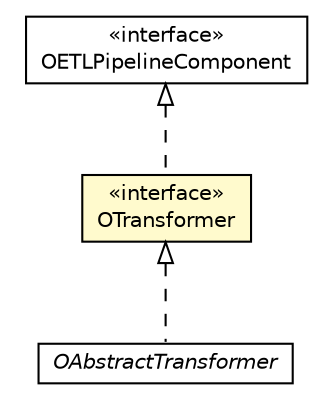 #!/usr/local/bin/dot
#
# Class diagram 
# Generated by UMLGraph version R5_6-24-gf6e263 (http://www.umlgraph.org/)
#

digraph G {
	edge [fontname="Helvetica",fontsize=10,labelfontname="Helvetica",labelfontsize=10];
	node [fontname="Helvetica",fontsize=10,shape=plaintext];
	nodesep=0.25;
	ranksep=0.5;
	// com.orientechnologies.orient.etl.OETLPipelineComponent
	c4239039 [label=<<table title="com.orientechnologies.orient.etl.OETLPipelineComponent" border="0" cellborder="1" cellspacing="0" cellpadding="2" port="p" href="../OETLPipelineComponent.html">
		<tr><td><table border="0" cellspacing="0" cellpadding="1">
<tr><td align="center" balign="center"> &#171;interface&#187; </td></tr>
<tr><td align="center" balign="center"> OETLPipelineComponent </td></tr>
		</table></td></tr>
		</table>>, URL="../OETLPipelineComponent.html", fontname="Helvetica", fontcolor="black", fontsize=10.0];
	// com.orientechnologies.orient.etl.transformer.OAbstractTransformer
	c4239093 [label=<<table title="com.orientechnologies.orient.etl.transformer.OAbstractTransformer" border="0" cellborder="1" cellspacing="0" cellpadding="2" port="p" href="./OAbstractTransformer.html">
		<tr><td><table border="0" cellspacing="0" cellpadding="1">
<tr><td align="center" balign="center"><font face="Helvetica-Oblique"> OAbstractTransformer </font></td></tr>
		</table></td></tr>
		</table>>, URL="./OAbstractTransformer.html", fontname="Helvetica", fontcolor="black", fontsize=10.0];
	// com.orientechnologies.orient.etl.transformer.OTransformer
	c4239096 [label=<<table title="com.orientechnologies.orient.etl.transformer.OTransformer" border="0" cellborder="1" cellspacing="0" cellpadding="2" port="p" bgcolor="lemonChiffon" href="./OTransformer.html">
		<tr><td><table border="0" cellspacing="0" cellpadding="1">
<tr><td align="center" balign="center"> &#171;interface&#187; </td></tr>
<tr><td align="center" balign="center"> OTransformer </td></tr>
		</table></td></tr>
		</table>>, URL="./OTransformer.html", fontname="Helvetica", fontcolor="black", fontsize=10.0];
	//com.orientechnologies.orient.etl.transformer.OAbstractTransformer implements com.orientechnologies.orient.etl.transformer.OTransformer
	c4239096:p -> c4239093:p [dir=back,arrowtail=empty,style=dashed];
	//com.orientechnologies.orient.etl.transformer.OTransformer implements com.orientechnologies.orient.etl.OETLPipelineComponent
	c4239039:p -> c4239096:p [dir=back,arrowtail=empty,style=dashed];
}

